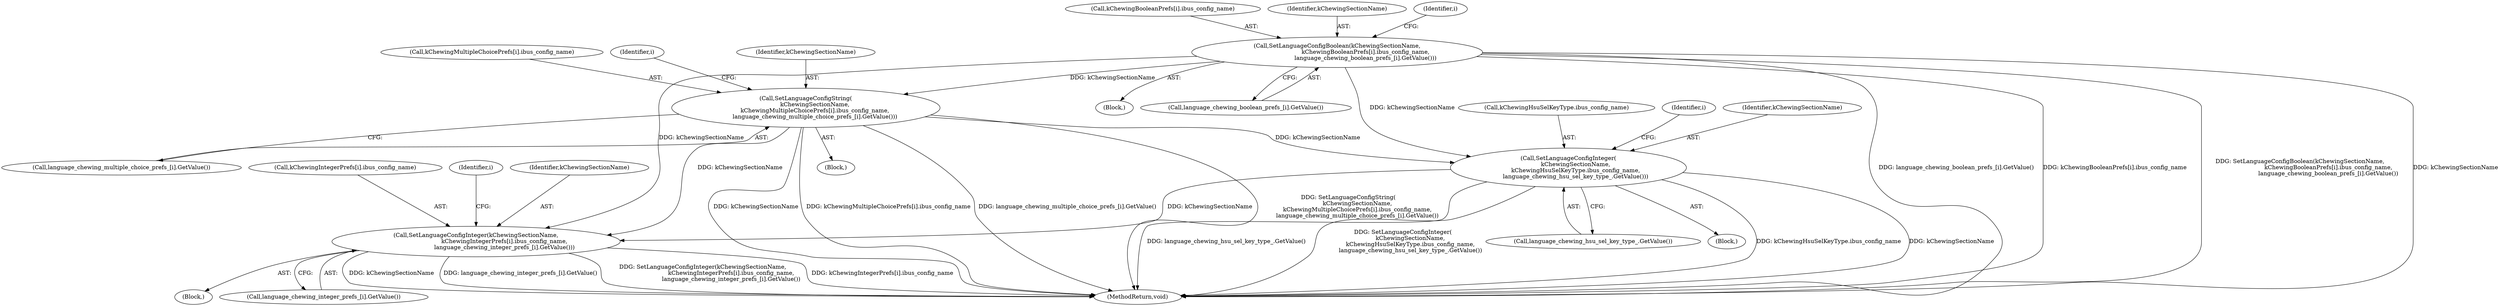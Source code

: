 digraph "0_Chrome_6e094094ed8b96e68b30e8628e8a169719edda27_0@array" {
"1000246" [label="(Call,SetLanguageConfigString(\n          kChewingSectionName,\n          kChewingMultipleChoicePrefs[i].ibus_config_name,\n          language_chewing_multiple_choice_prefs_[i].GetValue()))"];
"1000214" [label="(Call,SetLanguageConfigBoolean(kChewingSectionName,\n                               kChewingBooleanPrefs[i].ibus_config_name,\n                               language_chewing_boolean_prefs_[i].GetValue()))"];
"1000265" [label="(Call,SetLanguageConfigInteger(\n        kChewingSectionName,\n        kChewingHsuSelKeyType.ibus_config_name,\n        language_chewing_hsu_sel_key_type_.GetValue()))"];
"1000295" [label="(Call,SetLanguageConfigInteger(kChewingSectionName,\n                               kChewingIntegerPrefs[i].ibus_config_name,\n                               language_chewing_integer_prefs_[i].GetValue()))"];
"1000267" [label="(Call,kChewingHsuSelKeyType.ibus_config_name)"];
"1000246" [label="(Call,SetLanguageConfigString(\n          kChewingSectionName,\n          kChewingMultipleChoicePrefs[i].ibus_config_name,\n          language_chewing_multiple_choice_prefs_[i].GetValue()))"];
"1000248" [label="(Call,kChewingMultipleChoicePrefs[i].ibus_config_name)"];
"1000270" [label="(Call,language_chewing_hsu_sel_key_type_.GetValue())"];
"1000296" [label="(Identifier,kChewingSectionName)"];
"1000264" [label="(Block,)"];
"1000216" [label="(Call,kChewingBooleanPrefs[i].ibus_config_name)"];
"1000506" [label="(MethodReturn,void)"];
"1000213" [label="(Block,)"];
"1000297" [label="(Call,kChewingIntegerPrefs[i].ibus_config_name)"];
"1000215" [label="(Identifier,kChewingSectionName)"];
"1000280" [label="(Identifier,i)"];
"1000221" [label="(Call,language_chewing_boolean_prefs_[i].GetValue())"];
"1000245" [label="(Block,)"];
"1000231" [label="(Identifier,i)"];
"1000265" [label="(Call,SetLanguageConfigInteger(\n        kChewingSectionName,\n        kChewingHsuSelKeyType.ibus_config_name,\n        language_chewing_hsu_sel_key_type_.GetValue()))"];
"1000274" [label="(Identifier,i)"];
"1000294" [label="(Block,)"];
"1000199" [label="(Identifier,i)"];
"1000253" [label="(Call,language_chewing_multiple_choice_prefs_[i].GetValue())"];
"1000247" [label="(Identifier,kChewingSectionName)"];
"1000266" [label="(Identifier,kChewingSectionName)"];
"1000214" [label="(Call,SetLanguageConfigBoolean(kChewingSectionName,\n                               kChewingBooleanPrefs[i].ibus_config_name,\n                               language_chewing_boolean_prefs_[i].GetValue()))"];
"1000302" [label="(Call,language_chewing_integer_prefs_[i].GetValue())"];
"1000295" [label="(Call,SetLanguageConfigInteger(kChewingSectionName,\n                               kChewingIntegerPrefs[i].ibus_config_name,\n                               language_chewing_integer_prefs_[i].GetValue()))"];
"1000246" -> "1000245"  [label="AST: "];
"1000246" -> "1000253"  [label="CFG: "];
"1000247" -> "1000246"  [label="AST: "];
"1000248" -> "1000246"  [label="AST: "];
"1000253" -> "1000246"  [label="AST: "];
"1000231" -> "1000246"  [label="CFG: "];
"1000246" -> "1000506"  [label="DDG: kChewingMultipleChoicePrefs[i].ibus_config_name"];
"1000246" -> "1000506"  [label="DDG: language_chewing_multiple_choice_prefs_[i].GetValue()"];
"1000246" -> "1000506"  [label="DDG: SetLanguageConfigString(\n          kChewingSectionName,\n          kChewingMultipleChoicePrefs[i].ibus_config_name,\n          language_chewing_multiple_choice_prefs_[i].GetValue())"];
"1000246" -> "1000506"  [label="DDG: kChewingSectionName"];
"1000214" -> "1000246"  [label="DDG: kChewingSectionName"];
"1000246" -> "1000265"  [label="DDG: kChewingSectionName"];
"1000246" -> "1000295"  [label="DDG: kChewingSectionName"];
"1000214" -> "1000213"  [label="AST: "];
"1000214" -> "1000221"  [label="CFG: "];
"1000215" -> "1000214"  [label="AST: "];
"1000216" -> "1000214"  [label="AST: "];
"1000221" -> "1000214"  [label="AST: "];
"1000199" -> "1000214"  [label="CFG: "];
"1000214" -> "1000506"  [label="DDG: language_chewing_boolean_prefs_[i].GetValue()"];
"1000214" -> "1000506"  [label="DDG: kChewingBooleanPrefs[i].ibus_config_name"];
"1000214" -> "1000506"  [label="DDG: SetLanguageConfigBoolean(kChewingSectionName,\n                               kChewingBooleanPrefs[i].ibus_config_name,\n                               language_chewing_boolean_prefs_[i].GetValue())"];
"1000214" -> "1000506"  [label="DDG: kChewingSectionName"];
"1000214" -> "1000265"  [label="DDG: kChewingSectionName"];
"1000214" -> "1000295"  [label="DDG: kChewingSectionName"];
"1000265" -> "1000264"  [label="AST: "];
"1000265" -> "1000270"  [label="CFG: "];
"1000266" -> "1000265"  [label="AST: "];
"1000267" -> "1000265"  [label="AST: "];
"1000270" -> "1000265"  [label="AST: "];
"1000274" -> "1000265"  [label="CFG: "];
"1000265" -> "1000506"  [label="DDG: SetLanguageConfigInteger(\n        kChewingSectionName,\n        kChewingHsuSelKeyType.ibus_config_name,\n        language_chewing_hsu_sel_key_type_.GetValue())"];
"1000265" -> "1000506"  [label="DDG: kChewingHsuSelKeyType.ibus_config_name"];
"1000265" -> "1000506"  [label="DDG: kChewingSectionName"];
"1000265" -> "1000506"  [label="DDG: language_chewing_hsu_sel_key_type_.GetValue()"];
"1000265" -> "1000295"  [label="DDG: kChewingSectionName"];
"1000295" -> "1000294"  [label="AST: "];
"1000295" -> "1000302"  [label="CFG: "];
"1000296" -> "1000295"  [label="AST: "];
"1000297" -> "1000295"  [label="AST: "];
"1000302" -> "1000295"  [label="AST: "];
"1000280" -> "1000295"  [label="CFG: "];
"1000295" -> "1000506"  [label="DDG: kChewingIntegerPrefs[i].ibus_config_name"];
"1000295" -> "1000506"  [label="DDG: kChewingSectionName"];
"1000295" -> "1000506"  [label="DDG: language_chewing_integer_prefs_[i].GetValue()"];
"1000295" -> "1000506"  [label="DDG: SetLanguageConfigInteger(kChewingSectionName,\n                               kChewingIntegerPrefs[i].ibus_config_name,\n                               language_chewing_integer_prefs_[i].GetValue())"];
}
